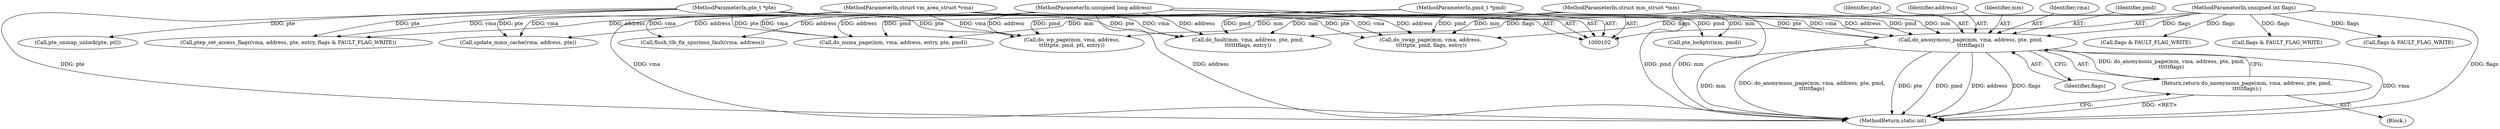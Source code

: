digraph "0_linux_6b7339f4c31ad69c8e9c0b2859276e22cf72176d_1@pointer" {
"1000140" [label="(Call,do_anonymous_page(mm, vma, address, pte, pmd,\n\t\t\t\t\tflags))"];
"1000103" [label="(MethodParameterIn,struct mm_struct *mm)"];
"1000104" [label="(MethodParameterIn,struct vm_area_struct *vma)"];
"1000105" [label="(MethodParameterIn,unsigned long address)"];
"1000106" [label="(MethodParameterIn,pte_t *pte)"];
"1000107" [label="(MethodParameterIn,pmd_t *pmd)"];
"1000108" [label="(MethodParameterIn,unsigned int flags)"];
"1000139" [label="(Return,return do_anonymous_page(mm, vma, address, pte, pmd,\n\t\t\t\t\tflags);)"];
"1000209" [label="(Call,ptep_set_access_flags(vma, address, pte, entry, flags & FAULT_FLAG_WRITE))"];
"1000143" [label="(Identifier,address)"];
"1000192" [label="(Call,do_wp_page(mm, vma, address,\n\t\t\t\t\tpte, pmd, ptl, entry))"];
"1000141" [label="(Identifier,mm)"];
"1000218" [label="(Call,update_mmu_cache(vma, address, pte))"];
"1000125" [label="(Block,)"];
"1000140" [label="(Call,do_anonymous_page(mm, vma, address, pte, pmd,\n\t\t\t\t\tflags))"];
"1000142" [label="(Identifier,vma)"];
"1000105" [label="(MethodParameterIn,unsigned long address)"];
"1000145" [label="(Identifier,pmd)"];
"1000214" [label="(Call,flags & FAULT_FLAG_WRITE)"];
"1000108" [label="(MethodParameterIn,unsigned int flags)"];
"1000183" [label="(Call,flags & FAULT_FLAG_WRITE)"];
"1000144" [label="(Identifier,pte)"];
"1000107" [label="(MethodParameterIn,pmd_t *pmd)"];
"1000103" [label="(MethodParameterIn,struct mm_struct *mm)"];
"1000146" [label="(Identifier,flags)"];
"1000106" [label="(MethodParameterIn,pte_t *pte)"];
"1000139" [label="(Return,return do_anonymous_page(mm, vma, address, pte, pmd,\n\t\t\t\t\tflags);)"];
"1000237" [label="(MethodReturn,static int)"];
"1000148" [label="(Call,do_swap_page(mm, vma, address,\n \t\t\t\t\tpte, pmd, flags, entry))"];
"1000228" [label="(Call,flush_tlb_fix_spurious_fault(vma, address))"];
"1000232" [label="(Call,pte_unmap_unlock(pte, ptl))"];
"1000225" [label="(Call,flags & FAULT_FLAG_WRITE)"];
"1000160" [label="(Call,do_numa_page(mm, vma, address, entry, pte, pmd))"];
"1000131" [label="(Call,do_fault(mm, vma, address, pte, pmd,\n\t\t\t\t\t\tflags, entry))"];
"1000104" [label="(MethodParameterIn,struct vm_area_struct *vma)"];
"1000169" [label="(Call,pte_lockptr(mm, pmd))"];
"1000140" -> "1000139"  [label="AST: "];
"1000140" -> "1000146"  [label="CFG: "];
"1000141" -> "1000140"  [label="AST: "];
"1000142" -> "1000140"  [label="AST: "];
"1000143" -> "1000140"  [label="AST: "];
"1000144" -> "1000140"  [label="AST: "];
"1000145" -> "1000140"  [label="AST: "];
"1000146" -> "1000140"  [label="AST: "];
"1000139" -> "1000140"  [label="CFG: "];
"1000140" -> "1000237"  [label="DDG: vma"];
"1000140" -> "1000237"  [label="DDG: mm"];
"1000140" -> "1000237"  [label="DDG: do_anonymous_page(mm, vma, address, pte, pmd,\n\t\t\t\t\tflags)"];
"1000140" -> "1000237"  [label="DDG: pte"];
"1000140" -> "1000237"  [label="DDG: pmd"];
"1000140" -> "1000237"  [label="DDG: address"];
"1000140" -> "1000237"  [label="DDG: flags"];
"1000140" -> "1000139"  [label="DDG: do_anonymous_page(mm, vma, address, pte, pmd,\n\t\t\t\t\tflags)"];
"1000103" -> "1000140"  [label="DDG: mm"];
"1000104" -> "1000140"  [label="DDG: vma"];
"1000105" -> "1000140"  [label="DDG: address"];
"1000106" -> "1000140"  [label="DDG: pte"];
"1000107" -> "1000140"  [label="DDG: pmd"];
"1000108" -> "1000140"  [label="DDG: flags"];
"1000103" -> "1000102"  [label="AST: "];
"1000103" -> "1000237"  [label="DDG: mm"];
"1000103" -> "1000131"  [label="DDG: mm"];
"1000103" -> "1000148"  [label="DDG: mm"];
"1000103" -> "1000160"  [label="DDG: mm"];
"1000103" -> "1000169"  [label="DDG: mm"];
"1000103" -> "1000192"  [label="DDG: mm"];
"1000104" -> "1000102"  [label="AST: "];
"1000104" -> "1000237"  [label="DDG: vma"];
"1000104" -> "1000131"  [label="DDG: vma"];
"1000104" -> "1000148"  [label="DDG: vma"];
"1000104" -> "1000160"  [label="DDG: vma"];
"1000104" -> "1000192"  [label="DDG: vma"];
"1000104" -> "1000209"  [label="DDG: vma"];
"1000104" -> "1000218"  [label="DDG: vma"];
"1000104" -> "1000228"  [label="DDG: vma"];
"1000105" -> "1000102"  [label="AST: "];
"1000105" -> "1000237"  [label="DDG: address"];
"1000105" -> "1000131"  [label="DDG: address"];
"1000105" -> "1000148"  [label="DDG: address"];
"1000105" -> "1000160"  [label="DDG: address"];
"1000105" -> "1000192"  [label="DDG: address"];
"1000105" -> "1000209"  [label="DDG: address"];
"1000105" -> "1000218"  [label="DDG: address"];
"1000105" -> "1000228"  [label="DDG: address"];
"1000106" -> "1000102"  [label="AST: "];
"1000106" -> "1000237"  [label="DDG: pte"];
"1000106" -> "1000131"  [label="DDG: pte"];
"1000106" -> "1000148"  [label="DDG: pte"];
"1000106" -> "1000160"  [label="DDG: pte"];
"1000106" -> "1000192"  [label="DDG: pte"];
"1000106" -> "1000209"  [label="DDG: pte"];
"1000106" -> "1000218"  [label="DDG: pte"];
"1000106" -> "1000232"  [label="DDG: pte"];
"1000107" -> "1000102"  [label="AST: "];
"1000107" -> "1000237"  [label="DDG: pmd"];
"1000107" -> "1000131"  [label="DDG: pmd"];
"1000107" -> "1000148"  [label="DDG: pmd"];
"1000107" -> "1000160"  [label="DDG: pmd"];
"1000107" -> "1000169"  [label="DDG: pmd"];
"1000107" -> "1000192"  [label="DDG: pmd"];
"1000108" -> "1000102"  [label="AST: "];
"1000108" -> "1000237"  [label="DDG: flags"];
"1000108" -> "1000131"  [label="DDG: flags"];
"1000108" -> "1000148"  [label="DDG: flags"];
"1000108" -> "1000183"  [label="DDG: flags"];
"1000108" -> "1000214"  [label="DDG: flags"];
"1000108" -> "1000225"  [label="DDG: flags"];
"1000139" -> "1000125"  [label="AST: "];
"1000237" -> "1000139"  [label="CFG: "];
"1000139" -> "1000237"  [label="DDG: <RET>"];
}
